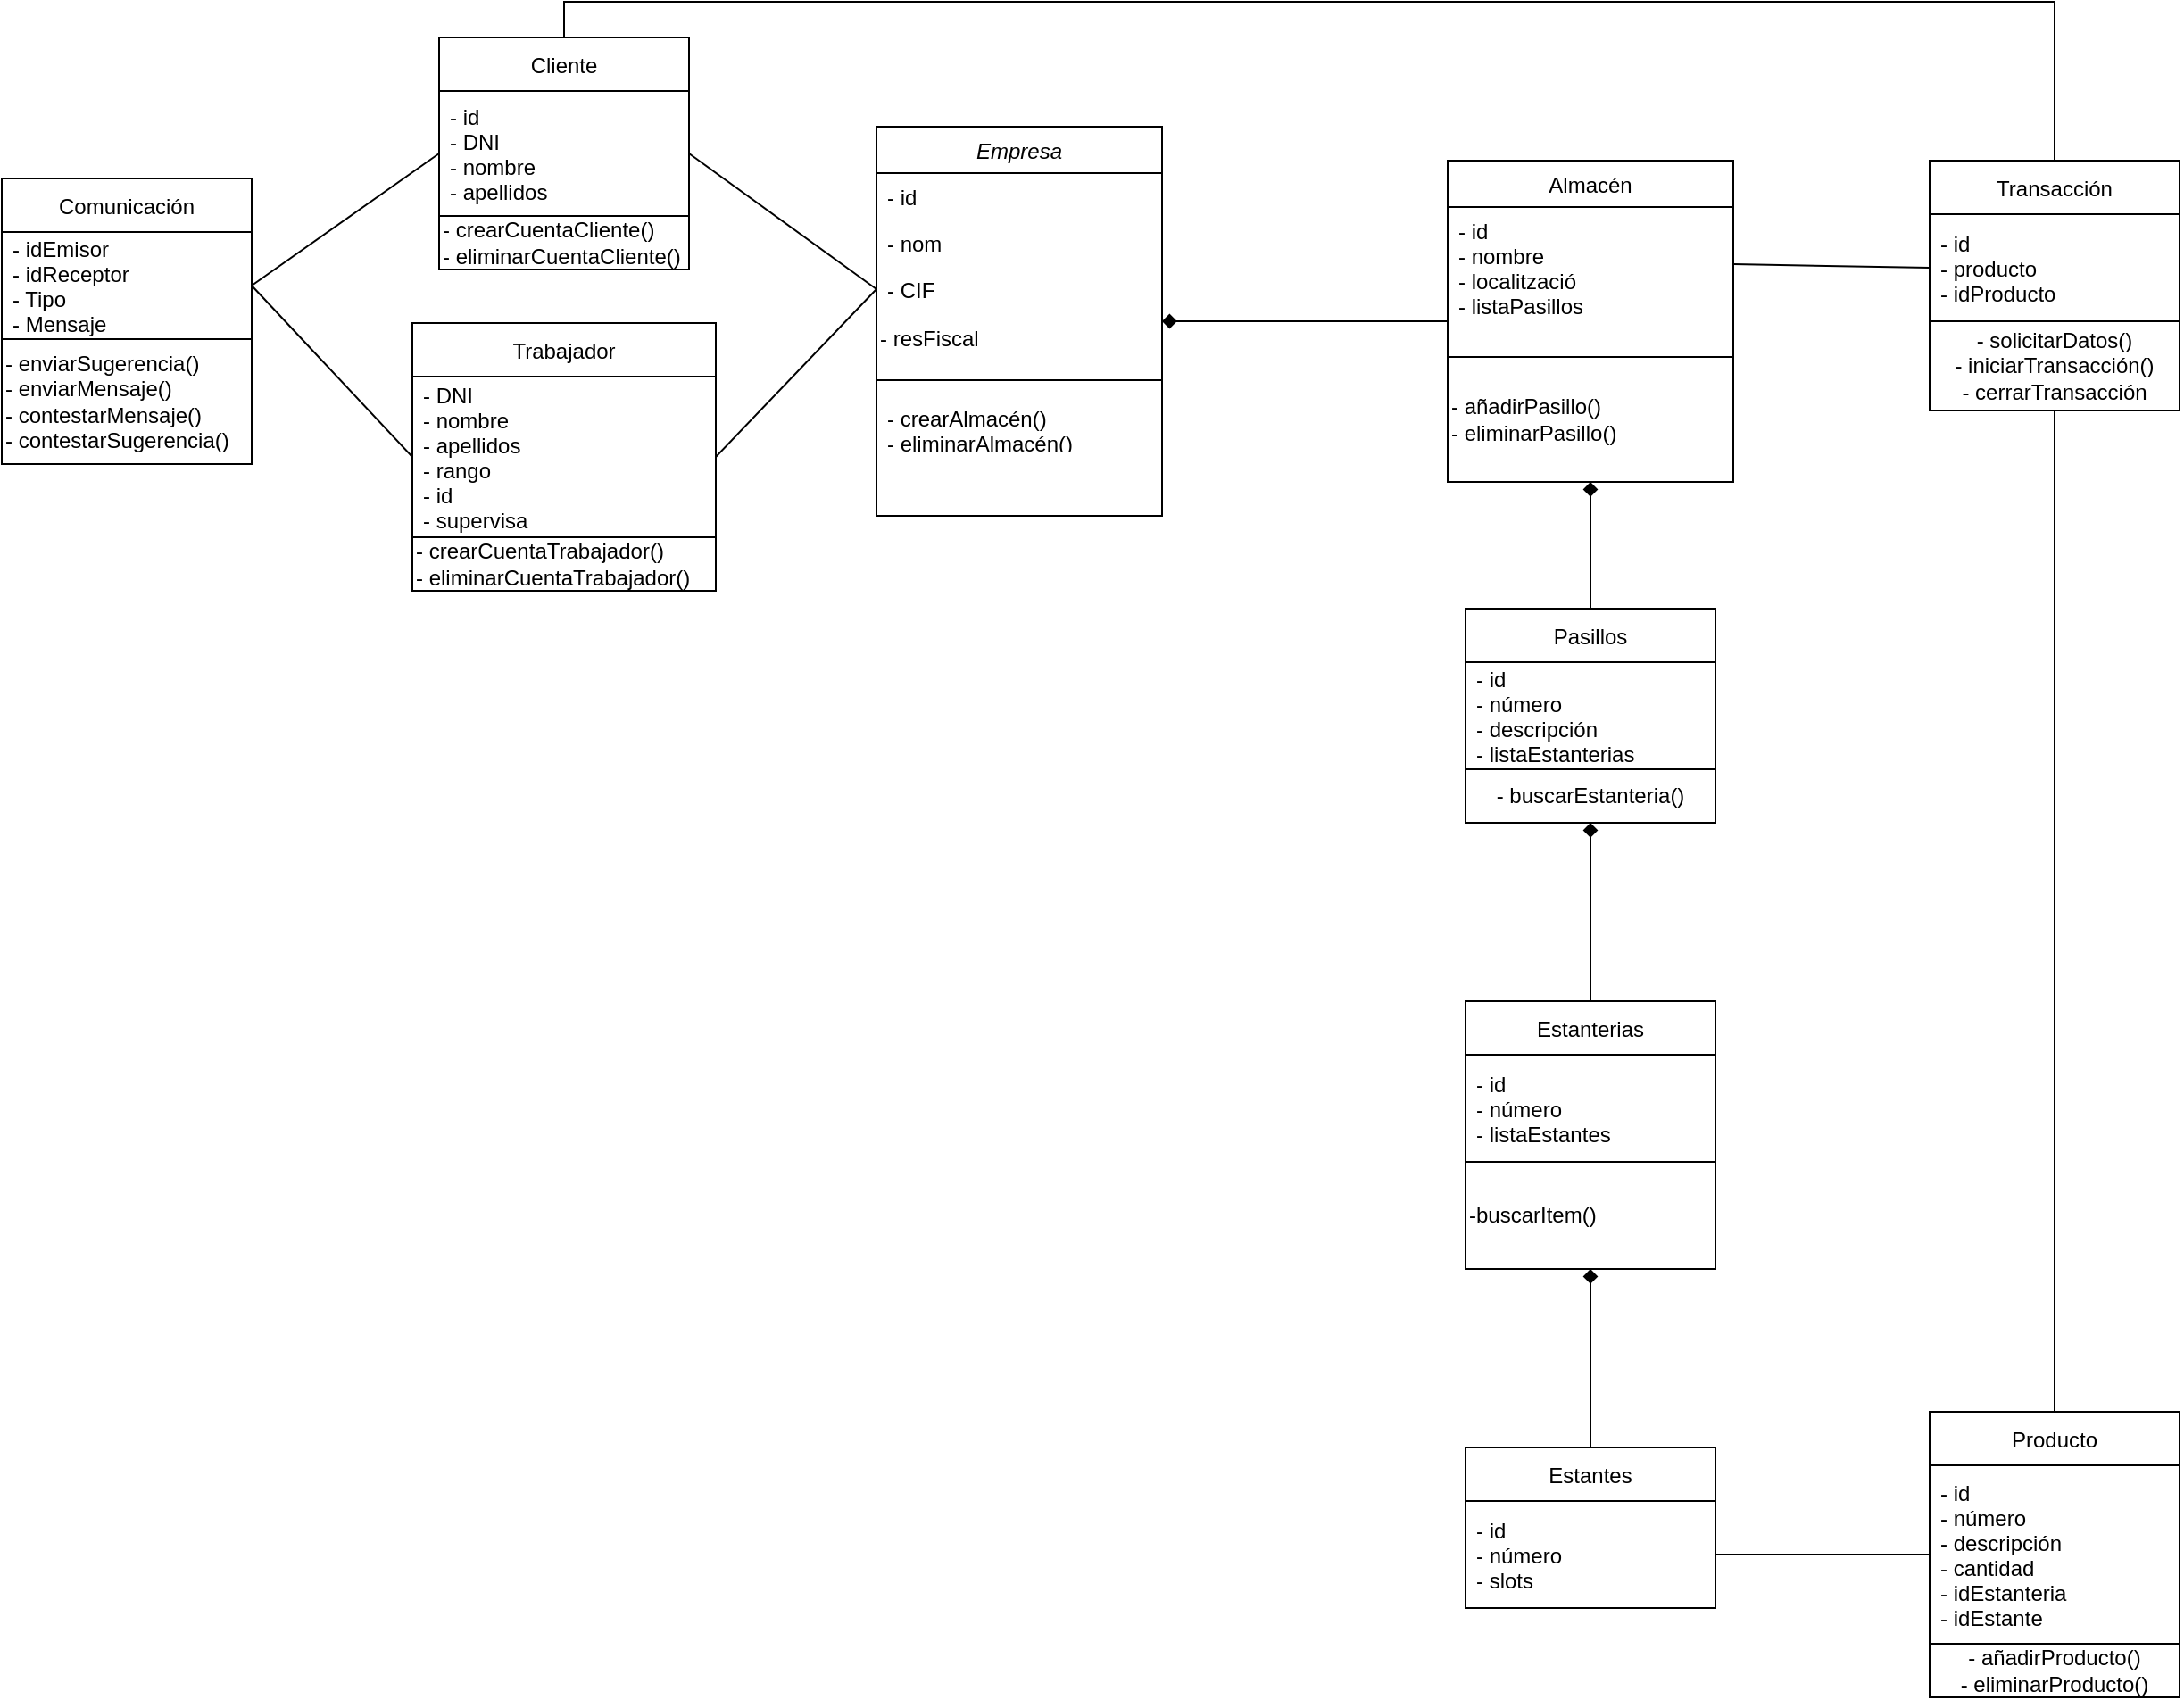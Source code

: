 <mxfile version="17.4.2" type="device"><diagram id="C5RBs43oDa-KdzZeNtuy" name="Page-1"><mxGraphModel dx="2123" dy="1029" grid="1" gridSize="10" guides="1" tooltips="1" connect="1" arrows="1" fold="1" page="1" pageScale="1" pageWidth="827" pageHeight="1169" background="none" math="0" shadow="0"><root><mxCell id="WIyWlLk6GJQsqaUBKTNV-0"/><mxCell id="WIyWlLk6GJQsqaUBKTNV-1" parent="WIyWlLk6GJQsqaUBKTNV-0"/><mxCell id="zkfFHV4jXpPFQw0GAbJ--0" value="Empresa" style="swimlane;fontStyle=2;align=center;verticalAlign=top;childLayout=stackLayout;horizontal=1;startSize=26;horizontalStack=0;resizeParent=1;resizeLast=0;collapsible=1;marginBottom=0;rounded=0;shadow=0;strokeWidth=1;" parent="WIyWlLk6GJQsqaUBKTNV-1" vertex="1"><mxGeometry x="210" y="120" width="160" height="218" as="geometry"><mxRectangle x="210" y="120" width="160" height="26" as="alternateBounds"/></mxGeometry></mxCell><mxCell id="zkfFHV4jXpPFQw0GAbJ--1" value="- id" style="text;align=left;verticalAlign=top;spacingLeft=4;spacingRight=4;overflow=hidden;rotatable=0;points=[[0,0.5],[1,0.5]];portConstraint=eastwest;" parent="zkfFHV4jXpPFQw0GAbJ--0" vertex="1"><mxGeometry y="26" width="160" height="26" as="geometry"/></mxCell><mxCell id="zkfFHV4jXpPFQw0GAbJ--2" value="- nom" style="text;align=left;verticalAlign=top;spacingLeft=4;spacingRight=4;overflow=hidden;rotatable=0;points=[[0,0.5],[1,0.5]];portConstraint=eastwest;rounded=0;shadow=0;html=0;" parent="zkfFHV4jXpPFQw0GAbJ--0" vertex="1"><mxGeometry y="52" width="160" height="26" as="geometry"/></mxCell><mxCell id="zkfFHV4jXpPFQw0GAbJ--3" value="- CIF" style="text;align=left;verticalAlign=top;spacingLeft=4;spacingRight=4;overflow=hidden;rotatable=0;points=[[0,0.5],[1,0.5]];portConstraint=eastwest;rounded=0;shadow=0;html=0;" parent="zkfFHV4jXpPFQw0GAbJ--0" vertex="1"><mxGeometry y="78" width="160" height="26" as="geometry"/></mxCell><mxCell id="RfH5VReOy1fBw026xxE6-0" value="- resFiscal" style="text;html=1;strokeColor=none;fillColor=none;align=left;verticalAlign=middle;whiteSpace=wrap;rounded=0;" vertex="1" parent="zkfFHV4jXpPFQw0GAbJ--0"><mxGeometry y="104" width="160" height="30" as="geometry"/></mxCell><mxCell id="zkfFHV4jXpPFQw0GAbJ--4" value="" style="line;html=1;strokeWidth=1;align=left;verticalAlign=middle;spacingTop=-1;spacingLeft=3;spacingRight=3;rotatable=0;labelPosition=right;points=[];portConstraint=eastwest;" parent="zkfFHV4jXpPFQw0GAbJ--0" vertex="1"><mxGeometry y="134" width="160" height="16" as="geometry"/></mxCell><mxCell id="zkfFHV4jXpPFQw0GAbJ--5" value="- crearAlmacén()&#10;- eliminarAlmacén()" style="text;align=left;verticalAlign=top;spacingLeft=4;spacingRight=4;overflow=hidden;rotatable=0;points=[[0,0.5],[1,0.5]];portConstraint=eastwest;" parent="zkfFHV4jXpPFQw0GAbJ--0" vertex="1"><mxGeometry y="150" width="160" height="28" as="geometry"/></mxCell><mxCell id="RfH5VReOy1fBw026xxE6-10" style="edgeStyle=none;rounded=0;orthogonalLoop=1;jettySize=auto;html=1;exitX=0.5;exitY=1;exitDx=0;exitDy=0;entryX=0.5;entryY=0;entryDx=0;entryDy=0;endArrow=none;endFill=0;startArrow=diamond;startFill=1;" edge="1" parent="WIyWlLk6GJQsqaUBKTNV-1" source="zkfFHV4jXpPFQw0GAbJ--17" target="RfH5VReOy1fBw026xxE6-2"><mxGeometry relative="1" as="geometry"/></mxCell><mxCell id="zkfFHV4jXpPFQw0GAbJ--17" value="Almacén" style="swimlane;fontStyle=0;align=center;verticalAlign=top;childLayout=stackLayout;horizontal=1;startSize=26;horizontalStack=0;resizeParent=1;resizeLast=0;collapsible=1;marginBottom=0;rounded=0;shadow=0;strokeWidth=1;" parent="WIyWlLk6GJQsqaUBKTNV-1" vertex="1"><mxGeometry x="530" y="139" width="160" height="180" as="geometry"><mxRectangle x="550" y="140" width="160" height="26" as="alternateBounds"/></mxGeometry></mxCell><mxCell id="zkfFHV4jXpPFQw0GAbJ--18" value="- id&#10;- nombre&#10;- localització&#10;- listaPasillos" style="text;align=left;verticalAlign=top;spacingLeft=4;spacingRight=4;overflow=hidden;rotatable=0;points=[[0,0.5],[1,0.5]];portConstraint=eastwest;" parent="zkfFHV4jXpPFQw0GAbJ--17" vertex="1"><mxGeometry y="26" width="160" height="64" as="geometry"/></mxCell><mxCell id="zkfFHV4jXpPFQw0GAbJ--23" value="" style="line;html=1;strokeWidth=1;align=left;verticalAlign=middle;spacingTop=-1;spacingLeft=3;spacingRight=3;rotatable=0;labelPosition=right;points=[];portConstraint=eastwest;" parent="zkfFHV4jXpPFQw0GAbJ--17" vertex="1"><mxGeometry y="90" width="160" height="40" as="geometry"/></mxCell><mxCell id="RfH5VReOy1fBw026xxE6-1" value="- añadirPasillo()&lt;br&gt;&lt;div style=&quot;&quot;&gt;&lt;span&gt;- eliminarPasillo()&lt;/span&gt;&lt;/div&gt;" style="text;html=1;strokeColor=none;fillColor=none;align=left;verticalAlign=middle;whiteSpace=wrap;rounded=0;" vertex="1" parent="zkfFHV4jXpPFQw0GAbJ--17"><mxGeometry y="130" width="160" height="30" as="geometry"/></mxCell><mxCell id="zkfFHV4jXpPFQw0GAbJ--26" value="" style="endArrow=none;shadow=0;strokeWidth=1;rounded=0;endFill=0;edgeStyle=elbowEdgeStyle;elbow=vertical;startArrow=diamond;startFill=1;" parent="WIyWlLk6GJQsqaUBKTNV-1" source="zkfFHV4jXpPFQw0GAbJ--0" target="zkfFHV4jXpPFQw0GAbJ--17" edge="1"><mxGeometry x="0.5" y="41" relative="1" as="geometry"><mxPoint x="380" y="192" as="sourcePoint"/><mxPoint x="540" y="192" as="targetPoint"/><mxPoint x="-40" y="32" as="offset"/></mxGeometry></mxCell><mxCell id="RfH5VReOy1fBw026xxE6-2" value="Pasillos" style="swimlane;fontStyle=0;childLayout=stackLayout;horizontal=1;startSize=30;horizontalStack=0;resizeParent=1;resizeParentMax=0;resizeLast=0;collapsible=1;marginBottom=0;" vertex="1" parent="WIyWlLk6GJQsqaUBKTNV-1"><mxGeometry x="540" y="390" width="140" height="120" as="geometry"/></mxCell><mxCell id="RfH5VReOy1fBw026xxE6-4" value="- id&#10;- número&#10;- descripción&#10;- listaEstanterias" style="text;strokeColor=none;fillColor=none;align=left;verticalAlign=middle;spacingLeft=4;spacingRight=4;overflow=hidden;points=[[0,0.5],[1,0.5]];portConstraint=eastwest;rotatable=0;" vertex="1" parent="RfH5VReOy1fBw026xxE6-2"><mxGeometry y="30" width="140" height="60" as="geometry"/></mxCell><mxCell id="RfH5VReOy1fBw026xxE6-7" value="- buscarEstanteria()" style="text;html=1;strokeColor=none;fillColor=none;align=center;verticalAlign=middle;whiteSpace=wrap;rounded=0;" vertex="1" parent="RfH5VReOy1fBw026xxE6-2"><mxGeometry y="90" width="140" height="30" as="geometry"/></mxCell><mxCell id="RfH5VReOy1fBw026xxE6-9" style="rounded=0;orthogonalLoop=1;jettySize=auto;html=1;exitX=0;exitY=0;exitDx=0;exitDy=0;entryX=1;entryY=0;entryDx=0;entryDy=0;endArrow=none;endFill=0;" edge="1" parent="RfH5VReOy1fBw026xxE6-2" source="RfH5VReOy1fBw026xxE6-7" target="RfH5VReOy1fBw026xxE6-7"><mxGeometry relative="1" as="geometry"/></mxCell><mxCell id="RfH5VReOy1fBw026xxE6-11" value="Estanterias" style="swimlane;fontStyle=0;childLayout=stackLayout;horizontal=1;startSize=30;horizontalStack=0;resizeParent=1;resizeParentMax=0;resizeLast=0;collapsible=1;marginBottom=0;" vertex="1" parent="WIyWlLk6GJQsqaUBKTNV-1"><mxGeometry x="540" y="610" width="140" height="150" as="geometry"/></mxCell><mxCell id="RfH5VReOy1fBw026xxE6-12" value="- id&#10;- número&#10;- listaEstantes" style="text;strokeColor=none;fillColor=none;align=left;verticalAlign=middle;spacingLeft=4;spacingRight=4;overflow=hidden;points=[[0,0.5],[1,0.5]];portConstraint=eastwest;rotatable=0;" vertex="1" parent="RfH5VReOy1fBw026xxE6-11"><mxGeometry y="30" width="140" height="60" as="geometry"/></mxCell><mxCell id="RfH5VReOy1fBw026xxE6-13" value="-buscarItem()" style="text;html=1;strokeColor=none;fillColor=none;align=left;verticalAlign=middle;whiteSpace=wrap;rounded=0;" vertex="1" parent="RfH5VReOy1fBw026xxE6-11"><mxGeometry y="90" width="140" height="60" as="geometry"/></mxCell><mxCell id="RfH5VReOy1fBw026xxE6-14" style="rounded=0;orthogonalLoop=1;jettySize=auto;html=1;exitX=0;exitY=0;exitDx=0;exitDy=0;entryX=1;entryY=0;entryDx=0;entryDy=0;endArrow=none;endFill=0;" edge="1" parent="RfH5VReOy1fBw026xxE6-11" source="RfH5VReOy1fBw026xxE6-13" target="RfH5VReOy1fBw026xxE6-13"><mxGeometry relative="1" as="geometry"/></mxCell><mxCell id="RfH5VReOy1fBw026xxE6-15" style="edgeStyle=none;rounded=0;orthogonalLoop=1;jettySize=auto;html=1;exitX=0.5;exitY=1;exitDx=0;exitDy=0;entryX=0.5;entryY=0;entryDx=0;entryDy=0;endArrow=none;endFill=0;startArrow=diamond;startFill=1;" edge="1" parent="WIyWlLk6GJQsqaUBKTNV-1" source="RfH5VReOy1fBw026xxE6-7" target="RfH5VReOy1fBw026xxE6-11"><mxGeometry relative="1" as="geometry"/></mxCell><mxCell id="RfH5VReOy1fBw026xxE6-16" value="Estantes" style="swimlane;fontStyle=0;childLayout=stackLayout;horizontal=1;startSize=30;horizontalStack=0;resizeParent=1;resizeParentMax=0;resizeLast=0;collapsible=1;marginBottom=0;" vertex="1" parent="WIyWlLk6GJQsqaUBKTNV-1"><mxGeometry x="540" y="860" width="140" height="90" as="geometry"/></mxCell><mxCell id="RfH5VReOy1fBw026xxE6-17" value="- id&#10;- número&#10;- slots" style="text;strokeColor=none;fillColor=none;align=left;verticalAlign=middle;spacingLeft=4;spacingRight=4;overflow=hidden;points=[[0,0.5],[1,0.5]];portConstraint=eastwest;rotatable=0;" vertex="1" parent="RfH5VReOy1fBw026xxE6-16"><mxGeometry y="30" width="140" height="60" as="geometry"/></mxCell><mxCell id="RfH5VReOy1fBw026xxE6-19" style="rounded=0;orthogonalLoop=1;jettySize=auto;html=1;exitX=0;exitY=0;exitDx=0;exitDy=0;entryX=1;entryY=0;entryDx=0;entryDy=0;endArrow=none;endFill=0;" edge="1" parent="RfH5VReOy1fBw026xxE6-16"><mxGeometry relative="1" as="geometry"><mxPoint y="90" as="sourcePoint"/><mxPoint x="140" y="90" as="targetPoint"/></mxGeometry></mxCell><mxCell id="RfH5VReOy1fBw026xxE6-20" style="edgeStyle=none;rounded=0;orthogonalLoop=1;jettySize=auto;html=1;exitX=0.5;exitY=1;exitDx=0;exitDy=0;entryX=0.5;entryY=0;entryDx=0;entryDy=0;endArrow=none;endFill=0;startArrow=diamond;startFill=1;" edge="1" parent="WIyWlLk6GJQsqaUBKTNV-1" source="RfH5VReOy1fBw026xxE6-13" target="RfH5VReOy1fBw026xxE6-16"><mxGeometry relative="1" as="geometry"/></mxCell><mxCell id="RfH5VReOy1fBw026xxE6-56" style="edgeStyle=orthogonalEdgeStyle;rounded=0;orthogonalLoop=1;jettySize=auto;html=1;exitX=0.5;exitY=0;exitDx=0;exitDy=0;entryX=0.5;entryY=0;entryDx=0;entryDy=0;endArrow=none;endFill=0;" edge="1" parent="WIyWlLk6GJQsqaUBKTNV-1" source="RfH5VReOy1fBw026xxE6-22" target="RfH5VReOy1fBw026xxE6-42"><mxGeometry relative="1" as="geometry"/></mxCell><mxCell id="RfH5VReOy1fBw026xxE6-22" value="Cliente" style="swimlane;fontStyle=0;childLayout=stackLayout;horizontal=1;startSize=30;horizontalStack=0;resizeParent=1;resizeParentMax=0;resizeLast=0;collapsible=1;marginBottom=0;" vertex="1" parent="WIyWlLk6GJQsqaUBKTNV-1"><mxGeometry x="-35" y="70" width="140" height="130" as="geometry"/></mxCell><mxCell id="RfH5VReOy1fBw026xxE6-23" value="- id&#10;- DNI&#10;- nombre&#10;- apellidos" style="text;strokeColor=none;fillColor=none;align=left;verticalAlign=middle;spacingLeft=4;spacingRight=4;overflow=hidden;points=[[0,0.5],[1,0.5]];portConstraint=eastwest;rotatable=0;" vertex="1" parent="RfH5VReOy1fBw026xxE6-22"><mxGeometry y="30" width="140" height="70" as="geometry"/></mxCell><mxCell id="RfH5VReOy1fBw026xxE6-24" value="- crearCuentaCliente()&lt;br&gt;&lt;div style=&quot;&quot;&gt;&lt;span&gt;- eliminarCuentaCliente()&lt;/span&gt;&lt;/div&gt;" style="text;html=1;strokeColor=none;fillColor=none;align=left;verticalAlign=middle;whiteSpace=wrap;rounded=0;" vertex="1" parent="RfH5VReOy1fBw026xxE6-22"><mxGeometry y="100" width="140" height="30" as="geometry"/></mxCell><mxCell id="RfH5VReOy1fBw026xxE6-25" style="rounded=0;orthogonalLoop=1;jettySize=auto;html=1;exitX=0;exitY=0;exitDx=0;exitDy=0;entryX=1;entryY=0;entryDx=0;entryDy=0;endArrow=none;endFill=0;" edge="1" parent="RfH5VReOy1fBw026xxE6-22" source="RfH5VReOy1fBw026xxE6-24" target="RfH5VReOy1fBw026xxE6-24"><mxGeometry relative="1" as="geometry"/></mxCell><mxCell id="RfH5VReOy1fBw026xxE6-26" value="Trabajador" style="swimlane;fontStyle=0;childLayout=stackLayout;horizontal=1;startSize=30;horizontalStack=0;resizeParent=1;resizeParentMax=0;resizeLast=0;collapsible=1;marginBottom=0;" vertex="1" parent="WIyWlLk6GJQsqaUBKTNV-1"><mxGeometry x="-50" y="230" width="170" height="150" as="geometry"/></mxCell><mxCell id="RfH5VReOy1fBw026xxE6-27" value="- DNI&#10;- nombre&#10;- apellidos&#10;- rango&#10;- id&#10;- supervisa" style="text;strokeColor=none;fillColor=none;align=left;verticalAlign=middle;spacingLeft=4;spacingRight=4;overflow=hidden;points=[[0,0.5],[1,0.5]];portConstraint=eastwest;rotatable=0;" vertex="1" parent="RfH5VReOy1fBw026xxE6-26"><mxGeometry y="30" width="170" height="90" as="geometry"/></mxCell><mxCell id="RfH5VReOy1fBw026xxE6-28" value="- crearCuentaTrabajador()&lt;br&gt;- eliminarCuentaTrabajador()" style="text;html=1;strokeColor=none;fillColor=none;align=left;verticalAlign=middle;whiteSpace=wrap;rounded=0;" vertex="1" parent="RfH5VReOy1fBw026xxE6-26"><mxGeometry y="120" width="170" height="30" as="geometry"/></mxCell><mxCell id="RfH5VReOy1fBw026xxE6-29" style="rounded=0;orthogonalLoop=1;jettySize=auto;html=1;exitX=0;exitY=0;exitDx=0;exitDy=0;entryX=1;entryY=0;entryDx=0;entryDy=0;endArrow=none;endFill=0;" edge="1" parent="RfH5VReOy1fBw026xxE6-26" source="RfH5VReOy1fBw026xxE6-28" target="RfH5VReOy1fBw026xxE6-28"><mxGeometry relative="1" as="geometry"/></mxCell><mxCell id="RfH5VReOy1fBw026xxE6-32" value="Producto" style="swimlane;fontStyle=0;childLayout=stackLayout;horizontal=1;startSize=30;horizontalStack=0;resizeParent=1;resizeParentMax=0;resizeLast=0;collapsible=1;marginBottom=0;" vertex="1" parent="WIyWlLk6GJQsqaUBKTNV-1"><mxGeometry x="800" y="840" width="140" height="160" as="geometry"/></mxCell><mxCell id="RfH5VReOy1fBw026xxE6-33" value="- id&#10;- número&#10;- descripción&#10;- cantidad&#10;- idEstanteria&#10;- idEstante" style="text;strokeColor=none;fillColor=none;align=left;verticalAlign=middle;spacingLeft=4;spacingRight=4;overflow=hidden;points=[[0,0.5],[1,0.5]];portConstraint=eastwest;rotatable=0;" vertex="1" parent="RfH5VReOy1fBw026xxE6-32"><mxGeometry y="30" width="140" height="100" as="geometry"/></mxCell><mxCell id="RfH5VReOy1fBw026xxE6-34" value="- añadirProducto()&lt;br&gt;- eliminarProducto()" style="text;html=1;strokeColor=none;fillColor=none;align=center;verticalAlign=middle;whiteSpace=wrap;rounded=0;" vertex="1" parent="RfH5VReOy1fBw026xxE6-32"><mxGeometry y="130" width="140" height="30" as="geometry"/></mxCell><mxCell id="RfH5VReOy1fBw026xxE6-35" style="rounded=0;orthogonalLoop=1;jettySize=auto;html=1;exitX=0;exitY=0;exitDx=0;exitDy=0;entryX=1;entryY=0;entryDx=0;entryDy=0;endArrow=none;endFill=0;" edge="1" parent="RfH5VReOy1fBw026xxE6-32" source="RfH5VReOy1fBw026xxE6-34" target="RfH5VReOy1fBw026xxE6-34"><mxGeometry relative="1" as="geometry"/></mxCell><mxCell id="RfH5VReOy1fBw026xxE6-37" style="edgeStyle=none;rounded=0;orthogonalLoop=1;jettySize=auto;html=1;exitX=1;exitY=0.5;exitDx=0;exitDy=0;entryX=0;entryY=0.5;entryDx=0;entryDy=0;endArrow=none;endFill=0;" edge="1" parent="WIyWlLk6GJQsqaUBKTNV-1" source="RfH5VReOy1fBw026xxE6-17" target="RfH5VReOy1fBw026xxE6-33"><mxGeometry relative="1" as="geometry"/></mxCell><mxCell id="RfH5VReOy1fBw026xxE6-38" value="Comunicación" style="swimlane;fontStyle=0;childLayout=stackLayout;horizontal=1;startSize=30;horizontalStack=0;resizeParent=1;resizeParentMax=0;resizeLast=0;collapsible=1;marginBottom=0;" vertex="1" parent="WIyWlLk6GJQsqaUBKTNV-1"><mxGeometry x="-280" y="149" width="140" height="160" as="geometry"/></mxCell><mxCell id="RfH5VReOy1fBw026xxE6-39" value="- idEmisor&#10;- idReceptor&#10;- Tipo&#10;- Mensaje" style="text;strokeColor=none;fillColor=none;align=left;verticalAlign=middle;spacingLeft=4;spacingRight=4;overflow=hidden;points=[[0,0.5],[1,0.5]];portConstraint=eastwest;rotatable=0;" vertex="1" parent="RfH5VReOy1fBw026xxE6-38"><mxGeometry y="30" width="140" height="60" as="geometry"/></mxCell><mxCell id="RfH5VReOy1fBw026xxE6-40" value="- enviarSugerencia()&lt;br&gt;- enviarMensaje()&lt;br&gt;- contestarMensaje()&lt;br&gt;- contestarSugerencia()" style="text;html=1;strokeColor=none;fillColor=none;align=left;verticalAlign=middle;whiteSpace=wrap;rounded=0;" vertex="1" parent="RfH5VReOy1fBw026xxE6-38"><mxGeometry y="90" width="140" height="70" as="geometry"/></mxCell><mxCell id="RfH5VReOy1fBw026xxE6-41" style="rounded=0;orthogonalLoop=1;jettySize=auto;html=1;exitX=0;exitY=0;exitDx=0;exitDy=0;entryX=1;entryY=0;entryDx=0;entryDy=0;endArrow=none;endFill=0;" edge="1" parent="RfH5VReOy1fBw026xxE6-38" source="RfH5VReOy1fBw026xxE6-40" target="RfH5VReOy1fBw026xxE6-40"><mxGeometry relative="1" as="geometry"/></mxCell><mxCell id="RfH5VReOy1fBw026xxE6-42" value="Transacción" style="swimlane;fontStyle=0;childLayout=stackLayout;horizontal=1;startSize=30;horizontalStack=0;resizeParent=1;resizeParentMax=0;resizeLast=0;collapsible=1;marginBottom=0;" vertex="1" parent="WIyWlLk6GJQsqaUBKTNV-1"><mxGeometry x="800" y="139" width="140" height="140" as="geometry"/></mxCell><mxCell id="RfH5VReOy1fBw026xxE6-43" value="- id&#10;- producto&#10;- idProducto" style="text;strokeColor=none;fillColor=none;align=left;verticalAlign=middle;spacingLeft=4;spacingRight=4;overflow=hidden;points=[[0,0.5],[1,0.5]];portConstraint=eastwest;rotatable=0;" vertex="1" parent="RfH5VReOy1fBw026xxE6-42"><mxGeometry y="30" width="140" height="60" as="geometry"/></mxCell><mxCell id="RfH5VReOy1fBw026xxE6-44" value="- solicitarDatos()&lt;br&gt;- iniciarTransacción()&lt;br&gt;- cerrarTransacción" style="text;html=1;strokeColor=none;fillColor=none;align=center;verticalAlign=middle;whiteSpace=wrap;rounded=0;" vertex="1" parent="RfH5VReOy1fBw026xxE6-42"><mxGeometry y="90" width="140" height="50" as="geometry"/></mxCell><mxCell id="RfH5VReOy1fBw026xxE6-45" style="rounded=0;orthogonalLoop=1;jettySize=auto;html=1;exitX=0;exitY=0;exitDx=0;exitDy=0;entryX=1;entryY=0;entryDx=0;entryDy=0;endArrow=none;endFill=0;" edge="1" parent="RfH5VReOy1fBw026xxE6-42" source="RfH5VReOy1fBw026xxE6-44" target="RfH5VReOy1fBw026xxE6-44"><mxGeometry relative="1" as="geometry"/></mxCell><mxCell id="RfH5VReOy1fBw026xxE6-46" style="edgeStyle=none;rounded=0;orthogonalLoop=1;jettySize=auto;html=1;exitX=0;exitY=0.5;exitDx=0;exitDy=0;entryX=1;entryY=0.5;entryDx=0;entryDy=0;endArrow=none;endFill=0;" edge="1" parent="WIyWlLk6GJQsqaUBKTNV-1" source="zkfFHV4jXpPFQw0GAbJ--3" target="RfH5VReOy1fBw026xxE6-23"><mxGeometry relative="1" as="geometry"/></mxCell><mxCell id="RfH5VReOy1fBw026xxE6-48" style="edgeStyle=none;rounded=0;orthogonalLoop=1;jettySize=auto;html=1;exitX=0;exitY=0.5;exitDx=0;exitDy=0;entryX=1;entryY=0.5;entryDx=0;entryDy=0;endArrow=none;endFill=0;" edge="1" parent="WIyWlLk6GJQsqaUBKTNV-1" source="zkfFHV4jXpPFQw0GAbJ--3" target="RfH5VReOy1fBw026xxE6-27"><mxGeometry relative="1" as="geometry"/></mxCell><mxCell id="RfH5VReOy1fBw026xxE6-51" style="edgeStyle=none;rounded=0;orthogonalLoop=1;jettySize=auto;html=1;exitX=1;exitY=0.5;exitDx=0;exitDy=0;entryX=0;entryY=0.5;entryDx=0;entryDy=0;endArrow=none;endFill=0;" edge="1" parent="WIyWlLk6GJQsqaUBKTNV-1" source="RfH5VReOy1fBw026xxE6-39" target="RfH5VReOy1fBw026xxE6-23"><mxGeometry relative="1" as="geometry"/></mxCell><mxCell id="RfH5VReOy1fBw026xxE6-52" style="edgeStyle=none;rounded=0;orthogonalLoop=1;jettySize=auto;html=1;exitX=0;exitY=0.5;exitDx=0;exitDy=0;entryX=1;entryY=0.5;entryDx=0;entryDy=0;endArrow=none;endFill=0;" edge="1" parent="WIyWlLk6GJQsqaUBKTNV-1" source="RfH5VReOy1fBw026xxE6-27" target="RfH5VReOy1fBw026xxE6-39"><mxGeometry relative="1" as="geometry"/></mxCell><mxCell id="RfH5VReOy1fBw026xxE6-54" style="edgeStyle=none;rounded=0;orthogonalLoop=1;jettySize=auto;html=1;exitX=0.5;exitY=1;exitDx=0;exitDy=0;entryX=0.5;entryY=0;entryDx=0;entryDy=0;endArrow=none;endFill=0;" edge="1" parent="WIyWlLk6GJQsqaUBKTNV-1" source="RfH5VReOy1fBw026xxE6-44" target="RfH5VReOy1fBw026xxE6-32"><mxGeometry relative="1" as="geometry"/></mxCell><mxCell id="RfH5VReOy1fBw026xxE6-55" style="edgeStyle=none;rounded=0;orthogonalLoop=1;jettySize=auto;html=1;exitX=1;exitY=0.5;exitDx=0;exitDy=0;entryX=0;entryY=0.5;entryDx=0;entryDy=0;endArrow=none;endFill=0;" edge="1" parent="WIyWlLk6GJQsqaUBKTNV-1" source="zkfFHV4jXpPFQw0GAbJ--18" target="RfH5VReOy1fBw026xxE6-43"><mxGeometry relative="1" as="geometry"/></mxCell></root></mxGraphModel></diagram></mxfile>
